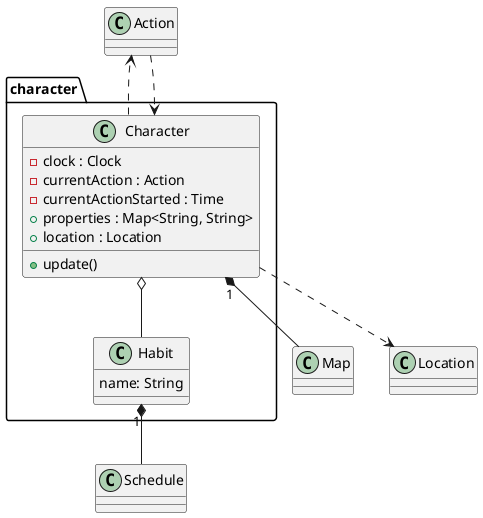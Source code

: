 @startuml character


package character{
    class Character{
        -clock : Clock
        -currentAction : Action
        -currentActionStarted : Time
        +properties : Map<String, String>
        +location : Location
        +update()
    }

    class Habit {
        name: String
    }

}

Character "1" *-- Map

Action ..> Character
Character ..> Action
Character ..> Location
Character o-- Habit
Habit "1" *-- Schedule

@enduml